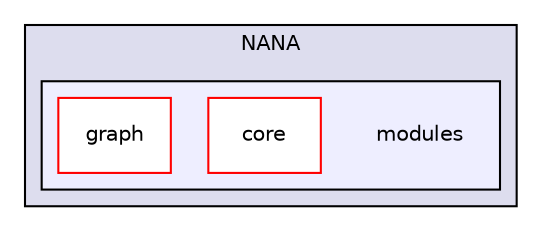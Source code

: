 digraph "NANA/modules" {
  compound=true
  node [ fontsize="10", fontname="Helvetica"];
  edge [ labelfontsize="10", labelfontname="Helvetica"];
  subgraph clusterdir_7c9b6f0367ec74be5e320712e0f90a45 {
    graph [ bgcolor="#ddddee", pencolor="black", label="NANA" fontname="Helvetica", fontsize="10", URL="dir_7c9b6f0367ec74be5e320712e0f90a45.html"]
  subgraph clusterdir_6b55659ead8ae8e939b199224b5f3833 {
    graph [ bgcolor="#eeeeff", pencolor="black", label="" URL="dir_6b55659ead8ae8e939b199224b5f3833.html"];
    dir_6b55659ead8ae8e939b199224b5f3833 [shape=plaintext label="modules"];
  dir_c3e203e05606b384f5fc9d03652c3ac7 [shape=box label="core" fillcolor="white" style="filled" color="red" URL="dir_c3e203e05606b384f5fc9d03652c3ac7.html"];
  dir_33c137a055f180a488eaf5b0b4e3c87c [shape=box label="graph" fillcolor="white" style="filled" color="red" URL="dir_33c137a055f180a488eaf5b0b4e3c87c.html"];
  }
  }
}
